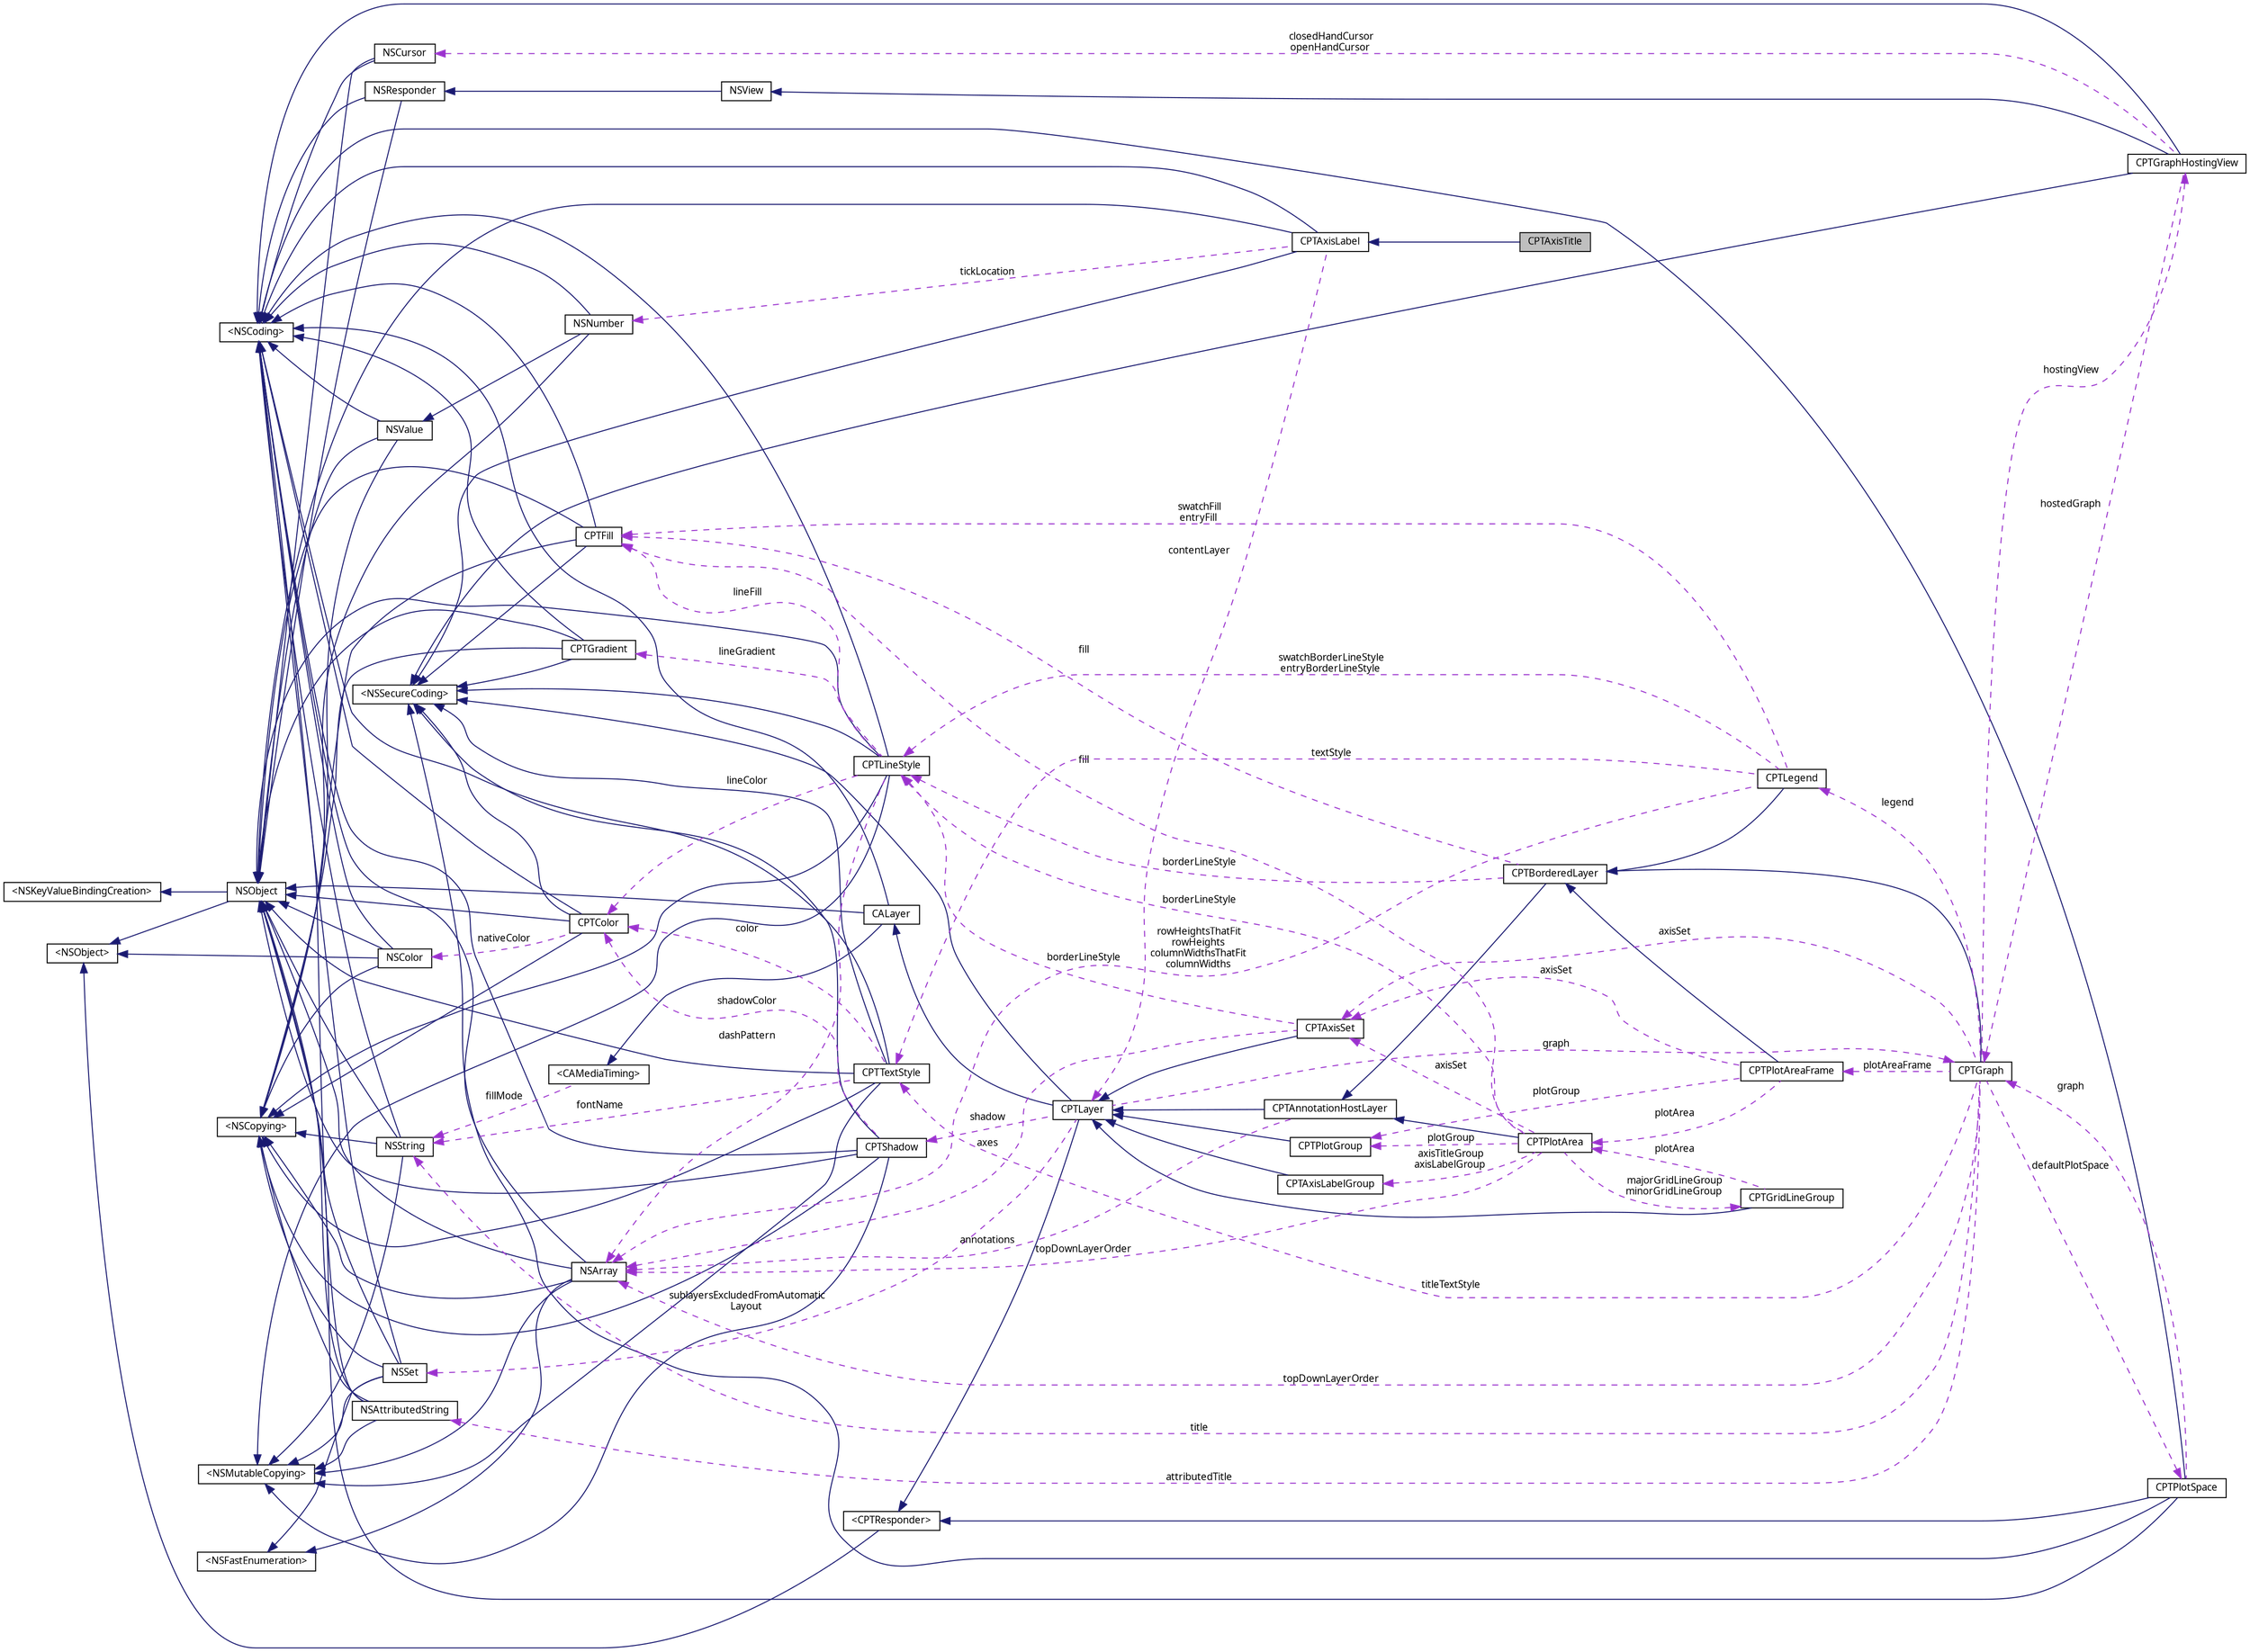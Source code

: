 digraph "CPTAxisTitle"
{
 // LATEX_PDF_SIZE
  bgcolor="transparent";
  edge [fontname="Lucinda Grande",fontsize="10",labelfontname="Lucinda Grande",labelfontsize="10"];
  node [fontname="Lucinda Grande",fontsize="10",shape=record];
  rankdir="LR";
  Node1 [label="CPTAxisTitle",height=0.2,width=0.4,color="black", fillcolor="grey75", style="filled", fontcolor="black",tooltip="An axis title."];
  Node2 -> Node1 [dir="back",color="midnightblue",fontsize="10",style="solid",fontname="Lucinda Grande"];
  Node2 [label="CPTAxisLabel",height=0.2,width=0.4,color="black",URL="$interface_c_p_t_axis_label.html",tooltip="An axis label."];
  Node3 -> Node2 [dir="back",color="midnightblue",fontsize="10",style="solid",fontname="Lucinda Grande"];
  Node3 [label="NSObject",height=0.2,width=0.4,color="black",URL="/Users/eskroch/Projects/Core Plot/documentation/doxygen/doxygen-cocoa-tags.xml$https://developer.apple.com/library/mac/.html#documentation/Cocoa/Reference/Foundation/Classes/NSObject_Class/Reference/Reference",tooltip=" "];
  Node4 -> Node3 [dir="back",color="midnightblue",fontsize="10",style="solid",fontname="Lucinda Grande"];
  Node4 [label="\<NSObject\>",height=0.2,width=0.4,color="black",URL="/Users/eskroch/Projects/Core Plot/documentation/doxygen/doxygen-cocoa-tags.xml$https://developer.apple.com/library/mac/.html#documentation/Cocoa/Reference/Foundation/Protocols/NSObject_Protocol/Reference/NSObject",tooltip=" "];
  Node5 -> Node3 [dir="back",color="midnightblue",fontsize="10",style="solid",fontname="Lucinda Grande"];
  Node5 [label="\<NSKeyValueBindingCreation\>",height=0.2,width=0.4,color="black",URL="/Users/eskroch/Projects/Core Plot/documentation/doxygen/doxygen-cocoa-tags.xml$https://developer.apple.com/library/mac/.html#documentation/Cocoa/Reference/ApplicationKit/Protocols/NSKeyValueBindingCreation_Protocol/Reference/Reference",tooltip=" "];
  Node6 -> Node2 [dir="back",color="midnightblue",fontsize="10",style="solid",fontname="Lucinda Grande"];
  Node6 [label="\<NSCoding\>",height=0.2,width=0.4,color="black",URL="/Users/eskroch/Projects/Core Plot/documentation/doxygen/doxygen-cocoa-tags.xml$https://developer.apple.com/library/mac/.html#documentation/Cocoa/Reference/Foundation/Protocols/NSCoding_Protocol/Reference/Reference",tooltip=" "];
  Node7 -> Node2 [dir="back",color="midnightblue",fontsize="10",style="solid",fontname="Lucinda Grande"];
  Node7 [label="\<NSSecureCoding\>",height=0.2,width=0.4,color="black",URL="/Users/eskroch/Projects/Core Plot/documentation/doxygen/doxygen-cocoa-tags.xml$https://developer.apple.com/library/mac/documentation/Foundation/Reference/NSSecureCoding_Protocol_Ref/.html",tooltip=" "];
  Node8 -> Node2 [dir="back",color="darkorchid3",fontsize="10",style="dashed",label=" tickLocation" ,fontname="Lucinda Grande"];
  Node8 [label="NSNumber",height=0.2,width=0.4,color="black",URL="/Users/eskroch/Projects/Core Plot/documentation/doxygen/doxygen-cocoa-tags.xml$https://developer.apple.com/library/mac/.html#documentation/Cocoa/Reference/Foundation/Classes/NSNumber_Class/Reference/Reference",tooltip=" "];
  Node9 -> Node8 [dir="back",color="midnightblue",fontsize="10",style="solid",fontname="Lucinda Grande"];
  Node9 [label="NSValue",height=0.2,width=0.4,color="black",URL="/Users/eskroch/Projects/Core Plot/documentation/doxygen/doxygen-cocoa-tags.xml$https://developer.apple.com/library/mac/.html#documentation/Cocoa/Reference/Foundation/Classes/NSValue_Class/Reference/Reference",tooltip=" "];
  Node3 -> Node9 [dir="back",color="midnightblue",fontsize="10",style="solid",fontname="Lucinda Grande"];
  Node6 -> Node9 [dir="back",color="midnightblue",fontsize="10",style="solid",fontname="Lucinda Grande"];
  Node10 -> Node9 [dir="back",color="midnightblue",fontsize="10",style="solid",fontname="Lucinda Grande"];
  Node10 [label="\<NSCopying\>",height=0.2,width=0.4,color="black",URL="/Users/eskroch/Projects/Core Plot/documentation/doxygen/doxygen-cocoa-tags.xml$https://developer.apple.com/library/mac/.html#documentation/Cocoa/Reference/Foundation/Protocols/NSCopying_Protocol/Reference/Reference",tooltip=" "];
  Node6 -> Node8 [dir="back",color="midnightblue",fontsize="10",style="solid",fontname="Lucinda Grande"];
  Node10 -> Node8 [dir="back",color="midnightblue",fontsize="10",style="solid",fontname="Lucinda Grande"];
  Node11 -> Node2 [dir="back",color="darkorchid3",fontsize="10",style="dashed",label=" contentLayer" ,fontname="Lucinda Grande"];
  Node11 [label="CPTLayer",height=0.2,width=0.4,color="black",URL="$interface_c_p_t_layer.html",tooltip="Base class for all Core Animation layers in Core Plot."];
  Node12 -> Node11 [dir="back",color="midnightblue",fontsize="10",style="solid",fontname="Lucinda Grande"];
  Node12 [label="CALayer",height=0.2,width=0.4,color="black",URL="/Users/eskroch/Projects/Core Plot/documentation/doxygen/doxygen-cocoa-tags.xml$https://developer.apple.com/library/mac/.html#documentation/GraphicsImaging/Reference/CALayer_class/Introduction/Introduction",tooltip=" "];
  Node3 -> Node12 [dir="back",color="midnightblue",fontsize="10",style="solid",fontname="Lucinda Grande"];
  Node6 -> Node12 [dir="back",color="midnightblue",fontsize="10",style="solid",fontname="Lucinda Grande"];
  Node13 -> Node12 [dir="back",color="midnightblue",fontsize="10",style="solid",fontname="Lucinda Grande"];
  Node13 [label="\<CAMediaTiming\>",height=0.2,width=0.4,color="black",URL="/Users/eskroch/Projects/Core Plot/documentation/doxygen/doxygen-cocoa-tags.xml$https://developer.apple.com/library/mac/.html#documentation/GraphicsImaging/Reference/CAMediaTiming_protocol/Introduction/Introduction",tooltip=" "];
  Node14 -> Node13 [dir="back",color="darkorchid3",fontsize="10",style="dashed",label=" fillMode" ,fontname="Lucinda Grande"];
  Node14 [label="NSString",height=0.2,width=0.4,color="black",URL="/Users/eskroch/Projects/Core Plot/documentation/doxygen/doxygen-cocoa-tags.xml$https://developer.apple.com/library/mac/.html#documentation/Cocoa/Reference/Foundation/Classes/NSString_Class/Reference/NSString",tooltip=" "];
  Node3 -> Node14 [dir="back",color="midnightblue",fontsize="10",style="solid",fontname="Lucinda Grande"];
  Node6 -> Node14 [dir="back",color="midnightblue",fontsize="10",style="solid",fontname="Lucinda Grande"];
  Node10 -> Node14 [dir="back",color="midnightblue",fontsize="10",style="solid",fontname="Lucinda Grande"];
  Node15 -> Node14 [dir="back",color="midnightblue",fontsize="10",style="solid",fontname="Lucinda Grande"];
  Node15 [label="\<NSMutableCopying\>",height=0.2,width=0.4,color="black",URL="/Users/eskroch/Projects/Core Plot/documentation/doxygen/doxygen-cocoa-tags.xml$https://developer.apple.com/library/mac/.html#documentation/Cocoa/Reference/Foundation/Protocols/NSMutableCopying_Protocol/Reference/Reference",tooltip=" "];
  Node16 -> Node11 [dir="back",color="midnightblue",fontsize="10",style="solid",fontname="Lucinda Grande"];
  Node16 [label="\<CPTResponder\>",height=0.2,width=0.4,color="black",URL="$protocol_c_p_t_responder-p.html",tooltip="The basis of all event processing in Core Plot."];
  Node4 -> Node16 [dir="back",color="midnightblue",fontsize="10",style="solid",fontname="Lucinda Grande"];
  Node7 -> Node11 [dir="back",color="midnightblue",fontsize="10",style="solid",fontname="Lucinda Grande"];
  Node17 -> Node11 [dir="back",color="darkorchid3",fontsize="10",style="dashed",label=" shadow" ,fontname="Lucinda Grande"];
  Node17 [label="CPTShadow",height=0.2,width=0.4,color="black",URL="$interface_c_p_t_shadow.html",tooltip="Immutable wrapper for various shadow drawing properties."];
  Node3 -> Node17 [dir="back",color="midnightblue",fontsize="10",style="solid",fontname="Lucinda Grande"];
  Node10 -> Node17 [dir="back",color="midnightblue",fontsize="10",style="solid",fontname="Lucinda Grande"];
  Node15 -> Node17 [dir="back",color="midnightblue",fontsize="10",style="solid",fontname="Lucinda Grande"];
  Node6 -> Node17 [dir="back",color="midnightblue",fontsize="10",style="solid",fontname="Lucinda Grande"];
  Node7 -> Node17 [dir="back",color="midnightblue",fontsize="10",style="solid",fontname="Lucinda Grande"];
  Node18 -> Node17 [dir="back",color="darkorchid3",fontsize="10",style="dashed",label=" shadowColor" ,fontname="Lucinda Grande"];
  Node18 [label="CPTColor",height=0.2,width=0.4,color="black",URL="$interface_c_p_t_color.html",tooltip="An immutable color."];
  Node3 -> Node18 [dir="back",color="midnightblue",fontsize="10",style="solid",fontname="Lucinda Grande"];
  Node10 -> Node18 [dir="back",color="midnightblue",fontsize="10",style="solid",fontname="Lucinda Grande"];
  Node6 -> Node18 [dir="back",color="midnightblue",fontsize="10",style="solid",fontname="Lucinda Grande"];
  Node7 -> Node18 [dir="back",color="midnightblue",fontsize="10",style="solid",fontname="Lucinda Grande"];
  Node19 -> Node18 [dir="back",color="darkorchid3",fontsize="10",style="dashed",label=" nativeColor" ,fontname="Lucinda Grande"];
  Node19 [label="NSColor",height=0.2,width=0.4,color="black",URL="/Users/eskroch/Projects/Core Plot/documentation/doxygen/doxygen-cocoa-tags.xml$https://developer.apple.com/library/mac/.html#documentation/Cocoa/Reference/ApplicationKit/Classes/NSColor_Class/Reference/Reference",tooltip=" "];
  Node3 -> Node19 [dir="back",color="midnightblue",fontsize="10",style="solid",fontname="Lucinda Grande"];
  Node6 -> Node19 [dir="back",color="midnightblue",fontsize="10",style="solid",fontname="Lucinda Grande"];
  Node10 -> Node19 [dir="back",color="midnightblue",fontsize="10",style="solid",fontname="Lucinda Grande"];
  Node4 -> Node19 [dir="back",color="midnightblue",fontsize="10",style="solid",fontname="Lucinda Grande"];
  Node20 -> Node11 [dir="back",color="darkorchid3",fontsize="10",style="dashed",label=" sublayersExcludedFromAutomatic\lLayout" ,fontname="Lucinda Grande"];
  Node20 [label="NSSet",height=0.2,width=0.4,color="black",URL="/Users/eskroch/Projects/Core Plot/documentation/doxygen/doxygen-cocoa-tags.xml$https://developer.apple.com/library/mac/.html#documentation/Cocoa/Reference/Foundation/Classes/NSSet_Class/Reference/Reference",tooltip=" "];
  Node3 -> Node20 [dir="back",color="midnightblue",fontsize="10",style="solid",fontname="Lucinda Grande"];
  Node6 -> Node20 [dir="back",color="midnightblue",fontsize="10",style="solid",fontname="Lucinda Grande"];
  Node10 -> Node20 [dir="back",color="midnightblue",fontsize="10",style="solid",fontname="Lucinda Grande"];
  Node21 -> Node20 [dir="back",color="midnightblue",fontsize="10",style="solid",fontname="Lucinda Grande"];
  Node21 [label="\<NSFastEnumeration\>",height=0.2,width=0.4,color="black",URL="/Users/eskroch/Projects/Core Plot/documentation/doxygen/doxygen-cocoa-tags.xml$https://developer.apple.com/library/mac/.html#documentation/Cocoa/Reference/NSFastEnumeration_protocol/Reference/NSFastEnumeration",tooltip=" "];
  Node15 -> Node20 [dir="back",color="midnightblue",fontsize="10",style="solid",fontname="Lucinda Grande"];
  Node22 -> Node11 [dir="back",color="darkorchid3",fontsize="10",style="dashed",label=" graph" ,fontname="Lucinda Grande"];
  Node22 [label="CPTGraph",height=0.2,width=0.4,color="black",URL="$interface_c_p_t_graph.html",tooltip="An abstract graph class."];
  Node23 -> Node22 [dir="back",color="midnightblue",fontsize="10",style="solid",fontname="Lucinda Grande"];
  Node23 [label="CPTBorderedLayer",height=0.2,width=0.4,color="black",URL="$interface_c_p_t_bordered_layer.html",tooltip="A layer with a border line and background fill."];
  Node24 -> Node23 [dir="back",color="midnightblue",fontsize="10",style="solid",fontname="Lucinda Grande"];
  Node24 [label="CPTAnnotationHostLayer",height=0.2,width=0.4,color="black",URL="$interface_c_p_t_annotation_host_layer.html",tooltip="A container layer for annotations."];
  Node11 -> Node24 [dir="back",color="midnightblue",fontsize="10",style="solid",fontname="Lucinda Grande"];
  Node25 -> Node24 [dir="back",color="darkorchid3",fontsize="10",style="dashed",label=" annotations" ,fontname="Lucinda Grande"];
  Node25 [label="NSArray",height=0.2,width=0.4,color="black",URL="/Users/eskroch/Projects/Core Plot/documentation/doxygen/doxygen-cocoa-tags.xml$https://developer.apple.com/library/mac/.html#documentation/Cocoa/Reference/Foundation/Classes/NSArray_Class/Reference/Reference",tooltip=" "];
  Node3 -> Node25 [dir="back",color="midnightblue",fontsize="10",style="solid",fontname="Lucinda Grande"];
  Node6 -> Node25 [dir="back",color="midnightblue",fontsize="10",style="solid",fontname="Lucinda Grande"];
  Node10 -> Node25 [dir="back",color="midnightblue",fontsize="10",style="solid",fontname="Lucinda Grande"];
  Node21 -> Node25 [dir="back",color="midnightblue",fontsize="10",style="solid",fontname="Lucinda Grande"];
  Node15 -> Node25 [dir="back",color="midnightblue",fontsize="10",style="solid",fontname="Lucinda Grande"];
  Node26 -> Node23 [dir="back",color="darkorchid3",fontsize="10",style="dashed",label=" fill" ,fontname="Lucinda Grande"];
  Node26 [label="CPTFill",height=0.2,width=0.4,color="black",URL="$interface_c_p_t_fill.html",tooltip="Draws area fills."];
  Node3 -> Node26 [dir="back",color="midnightblue",fontsize="10",style="solid",fontname="Lucinda Grande"];
  Node10 -> Node26 [dir="back",color="midnightblue",fontsize="10",style="solid",fontname="Lucinda Grande"];
  Node6 -> Node26 [dir="back",color="midnightblue",fontsize="10",style="solid",fontname="Lucinda Grande"];
  Node7 -> Node26 [dir="back",color="midnightblue",fontsize="10",style="solid",fontname="Lucinda Grande"];
  Node27 -> Node23 [dir="back",color="darkorchid3",fontsize="10",style="dashed",label=" borderLineStyle" ,fontname="Lucinda Grande"];
  Node27 [label="CPTLineStyle",height=0.2,width=0.4,color="black",URL="$interface_c_p_t_line_style.html",tooltip="Immutable wrapper for various line drawing properties. Create a CPTMutableLineStyle if you want to cu..."];
  Node3 -> Node27 [dir="back",color="midnightblue",fontsize="10",style="solid",fontname="Lucinda Grande"];
  Node10 -> Node27 [dir="back",color="midnightblue",fontsize="10",style="solid",fontname="Lucinda Grande"];
  Node15 -> Node27 [dir="back",color="midnightblue",fontsize="10",style="solid",fontname="Lucinda Grande"];
  Node6 -> Node27 [dir="back",color="midnightblue",fontsize="10",style="solid",fontname="Lucinda Grande"];
  Node7 -> Node27 [dir="back",color="midnightblue",fontsize="10",style="solid",fontname="Lucinda Grande"];
  Node26 -> Node27 [dir="back",color="darkorchid3",fontsize="10",style="dashed",label=" lineFill" ,fontname="Lucinda Grande"];
  Node28 -> Node27 [dir="back",color="darkorchid3",fontsize="10",style="dashed",label=" lineGradient" ,fontname="Lucinda Grande"];
  Node28 [label="CPTGradient",height=0.2,width=0.4,color="black",URL="$interface_c_p_t_gradient.html",tooltip="Draws color gradient fills."];
  Node3 -> Node28 [dir="back",color="midnightblue",fontsize="10",style="solid",fontname="Lucinda Grande"];
  Node10 -> Node28 [dir="back",color="midnightblue",fontsize="10",style="solid",fontname="Lucinda Grande"];
  Node6 -> Node28 [dir="back",color="midnightblue",fontsize="10",style="solid",fontname="Lucinda Grande"];
  Node7 -> Node28 [dir="back",color="midnightblue",fontsize="10",style="solid",fontname="Lucinda Grande"];
  Node18 -> Node27 [dir="back",color="darkorchid3",fontsize="10",style="dashed",label=" lineColor" ,fontname="Lucinda Grande"];
  Node25 -> Node27 [dir="back",color="darkorchid3",fontsize="10",style="dashed",label=" dashPattern" ,fontname="Lucinda Grande"];
  Node29 -> Node22 [dir="back",color="darkorchid3",fontsize="10",style="dashed",label=" titleTextStyle" ,fontname="Lucinda Grande"];
  Node29 [label="CPTTextStyle",height=0.2,width=0.4,color="black",URL="$interface_c_p_t_text_style.html",tooltip="Immutable wrapper for various text style properties."];
  Node3 -> Node29 [dir="back",color="midnightblue",fontsize="10",style="solid",fontname="Lucinda Grande"];
  Node10 -> Node29 [dir="back",color="midnightblue",fontsize="10",style="solid",fontname="Lucinda Grande"];
  Node15 -> Node29 [dir="back",color="midnightblue",fontsize="10",style="solid",fontname="Lucinda Grande"];
  Node6 -> Node29 [dir="back",color="midnightblue",fontsize="10",style="solid",fontname="Lucinda Grande"];
  Node7 -> Node29 [dir="back",color="midnightblue",fontsize="10",style="solid",fontname="Lucinda Grande"];
  Node14 -> Node29 [dir="back",color="darkorchid3",fontsize="10",style="dashed",label=" fontName" ,fontname="Lucinda Grande"];
  Node18 -> Node29 [dir="back",color="darkorchid3",fontsize="10",style="dashed",label=" color" ,fontname="Lucinda Grande"];
  Node30 -> Node22 [dir="back",color="darkorchid3",fontsize="10",style="dashed",label=" hostingView" ,fontname="Lucinda Grande"];
  Node30 [label="CPTGraphHostingView",height=0.2,width=0.4,color="black",URL="$interface_c_p_t_graph_hosting_view.html",tooltip="A container view for displaying a CPTGraph."];
  Node31 -> Node30 [dir="back",color="midnightblue",fontsize="10",style="solid",fontname="Lucinda Grande"];
  Node31 [label="NSView",height=0.2,width=0.4,color="black",URL="/Users/eskroch/Projects/Core Plot/documentation/doxygen/doxygen-cocoa-tags.xml$https://developer.apple.com/library/mac/.html#documentation/Cocoa/Reference/ApplicationKit/Classes/NSView_Class/Reference/NSView",tooltip=" "];
  Node32 -> Node31 [dir="back",color="midnightblue",fontsize="10",style="solid",fontname="Lucinda Grande"];
  Node32 [label="NSResponder",height=0.2,width=0.4,color="black",URL="/Users/eskroch/Projects/Core Plot/documentation/doxygen/doxygen-cocoa-tags.xml$https://developer.apple.com/library/mac/.html#documentation/Cocoa/Reference/ApplicationKit/Classes/NSResponder_Class/Reference/Reference",tooltip=" "];
  Node3 -> Node32 [dir="back",color="midnightblue",fontsize="10",style="solid",fontname="Lucinda Grande"];
  Node6 -> Node32 [dir="back",color="midnightblue",fontsize="10",style="solid",fontname="Lucinda Grande"];
  Node6 -> Node30 [dir="back",color="midnightblue",fontsize="10",style="solid",fontname="Lucinda Grande"];
  Node7 -> Node30 [dir="back",color="midnightblue",fontsize="10",style="solid",fontname="Lucinda Grande"];
  Node22 -> Node30 [dir="back",color="darkorchid3",fontsize="10",style="dashed",label=" hostedGraph" ,fontname="Lucinda Grande"];
  Node33 -> Node30 [dir="back",color="darkorchid3",fontsize="10",style="dashed",label=" closedHandCursor\nopenHandCursor" ,fontname="Lucinda Grande"];
  Node33 [label="NSCursor",height=0.2,width=0.4,color="black",URL="/Users/eskroch/Projects/Core Plot/documentation/doxygen/doxygen-cocoa-tags.xml$https://developer.apple.com/library/mac/.html#documentation/Cocoa/Reference/ApplicationKit/Classes/NSCursor_Class/Reference/Reference",tooltip=" "];
  Node3 -> Node33 [dir="back",color="midnightblue",fontsize="10",style="solid",fontname="Lucinda Grande"];
  Node6 -> Node33 [dir="back",color="midnightblue",fontsize="10",style="solid",fontname="Lucinda Grande"];
  Node34 -> Node22 [dir="back",color="darkorchid3",fontsize="10",style="dashed",label=" axisSet" ,fontname="Lucinda Grande"];
  Node34 [label="CPTAxisSet",height=0.2,width=0.4,color="black",URL="$interface_c_p_t_axis_set.html",tooltip="A container layer for the set of axes for a graph."];
  Node11 -> Node34 [dir="back",color="midnightblue",fontsize="10",style="solid",fontname="Lucinda Grande"];
  Node27 -> Node34 [dir="back",color="darkorchid3",fontsize="10",style="dashed",label=" borderLineStyle" ,fontname="Lucinda Grande"];
  Node25 -> Node34 [dir="back",color="darkorchid3",fontsize="10",style="dashed",label=" axes" ,fontname="Lucinda Grande"];
  Node35 -> Node22 [dir="back",color="darkorchid3",fontsize="10",style="dashed",label=" attributedTitle" ,fontname="Lucinda Grande"];
  Node35 [label="NSAttributedString",height=0.2,width=0.4,color="black",URL="/Users/eskroch/Projects/Core Plot/documentation/doxygen/doxygen-cocoa-tags.xml$https://developer.apple.com/library/mac/.html#documentation/Cocoa/Reference/Foundation/Classes/NSAttributedString_Class/Reference/NSAttributedString",tooltip=" "];
  Node3 -> Node35 [dir="back",color="midnightblue",fontsize="10",style="solid",fontname="Lucinda Grande"];
  Node6 -> Node35 [dir="back",color="midnightblue",fontsize="10",style="solid",fontname="Lucinda Grande"];
  Node10 -> Node35 [dir="back",color="midnightblue",fontsize="10",style="solid",fontname="Lucinda Grande"];
  Node15 -> Node35 [dir="back",color="midnightblue",fontsize="10",style="solid",fontname="Lucinda Grande"];
  Node36 -> Node22 [dir="back",color="darkorchid3",fontsize="10",style="dashed",label=" plotAreaFrame" ,fontname="Lucinda Grande"];
  Node36 [label="CPTPlotAreaFrame",height=0.2,width=0.4,color="black",URL="$interface_c_p_t_plot_area_frame.html",tooltip="A layer drawn on top of the graph layer and behind all plot elements."];
  Node23 -> Node36 [dir="back",color="midnightblue",fontsize="10",style="solid",fontname="Lucinda Grande"];
  Node34 -> Node36 [dir="back",color="darkorchid3",fontsize="10",style="dashed",label=" axisSet" ,fontname="Lucinda Grande"];
  Node37 -> Node36 [dir="back",color="darkorchid3",fontsize="10",style="dashed",label=" plotArea" ,fontname="Lucinda Grande"];
  Node37 [label="CPTPlotArea",height=0.2,width=0.4,color="black",URL="$interface_c_p_t_plot_area.html",tooltip="A layer representing the actual plotting area of a graph."];
  Node24 -> Node37 [dir="back",color="midnightblue",fontsize="10",style="solid",fontname="Lucinda Grande"];
  Node38 -> Node37 [dir="back",color="darkorchid3",fontsize="10",style="dashed",label=" majorGridLineGroup\nminorGridLineGroup" ,fontname="Lucinda Grande"];
  Node38 [label="CPTGridLineGroup",height=0.2,width=0.4,color="black",URL="$interface_c_p_t_grid_line_group.html",tooltip="A group of grid line layers."];
  Node11 -> Node38 [dir="back",color="midnightblue",fontsize="10",style="solid",fontname="Lucinda Grande"];
  Node37 -> Node38 [dir="back",color="darkorchid3",fontsize="10",style="dashed",label=" plotArea" ,fontname="Lucinda Grande"];
  Node26 -> Node37 [dir="back",color="darkorchid3",fontsize="10",style="dashed",label=" fill" ,fontname="Lucinda Grande"];
  Node34 -> Node37 [dir="back",color="darkorchid3",fontsize="10",style="dashed",label=" axisSet" ,fontname="Lucinda Grande"];
  Node27 -> Node37 [dir="back",color="darkorchid3",fontsize="10",style="dashed",label=" borderLineStyle" ,fontname="Lucinda Grande"];
  Node39 -> Node37 [dir="back",color="darkorchid3",fontsize="10",style="dashed",label=" axisTitleGroup\naxisLabelGroup" ,fontname="Lucinda Grande"];
  Node39 [label="CPTAxisLabelGroup",height=0.2,width=0.4,color="black",URL="$interface_c_p_t_axis_label_group.html",tooltip="A container layer for the axis labels."];
  Node11 -> Node39 [dir="back",color="midnightblue",fontsize="10",style="solid",fontname="Lucinda Grande"];
  Node40 -> Node37 [dir="back",color="darkorchid3",fontsize="10",style="dashed",label=" plotGroup" ,fontname="Lucinda Grande"];
  Node40 [label="CPTPlotGroup",height=0.2,width=0.4,color="black",URL="$interface_c_p_t_plot_group.html",tooltip="Defines the coordinate system of a plot."];
  Node11 -> Node40 [dir="back",color="midnightblue",fontsize="10",style="solid",fontname="Lucinda Grande"];
  Node25 -> Node37 [dir="back",color="darkorchid3",fontsize="10",style="dashed",label=" topDownLayerOrder" ,fontname="Lucinda Grande"];
  Node40 -> Node36 [dir="back",color="darkorchid3",fontsize="10",style="dashed",label=" plotGroup" ,fontname="Lucinda Grande"];
  Node14 -> Node22 [dir="back",color="darkorchid3",fontsize="10",style="dashed",label=" title" ,fontname="Lucinda Grande"];
  Node41 -> Node22 [dir="back",color="darkorchid3",fontsize="10",style="dashed",label=" defaultPlotSpace" ,fontname="Lucinda Grande"];
  Node41 [label="CPTPlotSpace",height=0.2,width=0.4,color="black",URL="$interface_c_p_t_plot_space.html",tooltip="Defines the coordinate system of a plot."];
  Node3 -> Node41 [dir="back",color="midnightblue",fontsize="10",style="solid",fontname="Lucinda Grande"];
  Node16 -> Node41 [dir="back",color="midnightblue",fontsize="10",style="solid",fontname="Lucinda Grande"];
  Node6 -> Node41 [dir="back",color="midnightblue",fontsize="10",style="solid",fontname="Lucinda Grande"];
  Node7 -> Node41 [dir="back",color="midnightblue",fontsize="10",style="solid",fontname="Lucinda Grande"];
  Node22 -> Node41 [dir="back",color="darkorchid3",fontsize="10",style="dashed",label=" graph" ,fontname="Lucinda Grande"];
  Node42 -> Node22 [dir="back",color="darkorchid3",fontsize="10",style="dashed",label=" legend" ,fontname="Lucinda Grande"];
  Node42 [label="CPTLegend",height=0.2,width=0.4,color="black",URL="$interface_c_p_t_legend.html",tooltip="A graph legend."];
  Node23 -> Node42 [dir="back",color="midnightblue",fontsize="10",style="solid",fontname="Lucinda Grande"];
  Node29 -> Node42 [dir="back",color="darkorchid3",fontsize="10",style="dashed",label=" textStyle" ,fontname="Lucinda Grande"];
  Node26 -> Node42 [dir="back",color="darkorchid3",fontsize="10",style="dashed",label=" swatchFill\nentryFill" ,fontname="Lucinda Grande"];
  Node27 -> Node42 [dir="back",color="darkorchid3",fontsize="10",style="dashed",label=" swatchBorderLineStyle\nentryBorderLineStyle" ,fontname="Lucinda Grande"];
  Node25 -> Node42 [dir="back",color="darkorchid3",fontsize="10",style="dashed",label=" rowHeightsThatFit\nrowHeights\ncolumnWidthsThatFit\ncolumnWidths" ,fontname="Lucinda Grande"];
  Node25 -> Node22 [dir="back",color="darkorchid3",fontsize="10",style="dashed",label=" topDownLayerOrder" ,fontname="Lucinda Grande"];
}
